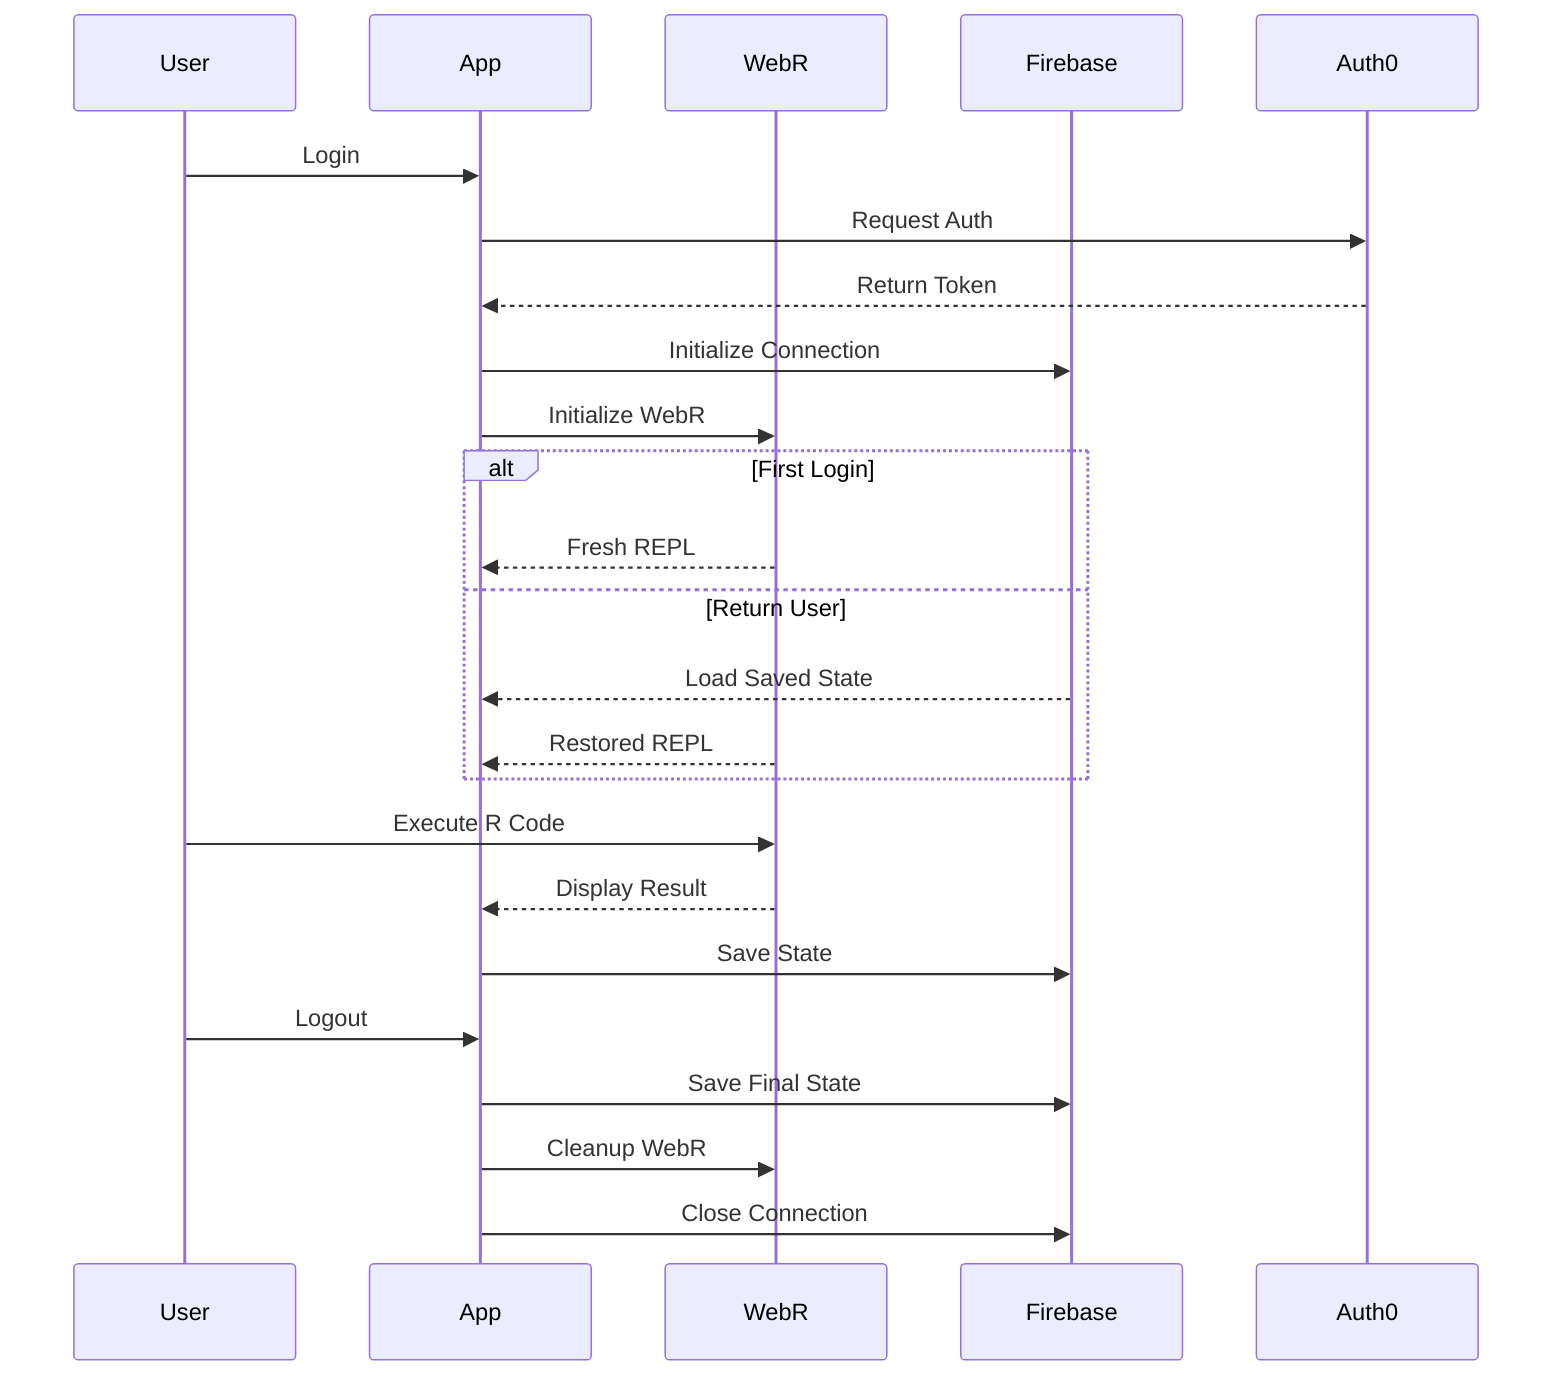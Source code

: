 sequenceDiagram
    participant U as User
    participant A as App
    participant W as WebR
    participant F as Firebase
    participant Auth as Auth0

    U->>A: Login
    A->>Auth: Request Auth
    Auth-->>A: Return Token
    A->>F: Initialize Connection
    A->>W: Initialize WebR
    
    alt First Login
        W-->>A: Fresh REPL
    else Return User
        F-->>A: Load Saved State
        W-->>A: Restored REPL
    end

    U->>W: Execute R Code
    W-->>A: Display Result
    A->>F: Save State
    
    U->>A: Logout
    A->>F: Save Final State
    A->>W: Cleanup WebR
    A->>F: Close Connection
